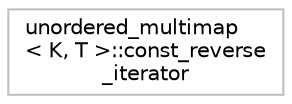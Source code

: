 digraph "Graphical Class Hierarchy"
{
 // LATEX_PDF_SIZE
  edge [fontname="Helvetica",fontsize="10",labelfontname="Helvetica",labelfontsize="10"];
  node [fontname="Helvetica",fontsize="10",shape=record];
  rankdir="LR";
  Node0 [label="unordered_multimap\l\< K, T \>::const_reverse\l_iterator",height=0.2,width=0.4,color="grey75", fillcolor="white", style="filled",tooltip="STL iterator class."];
}
